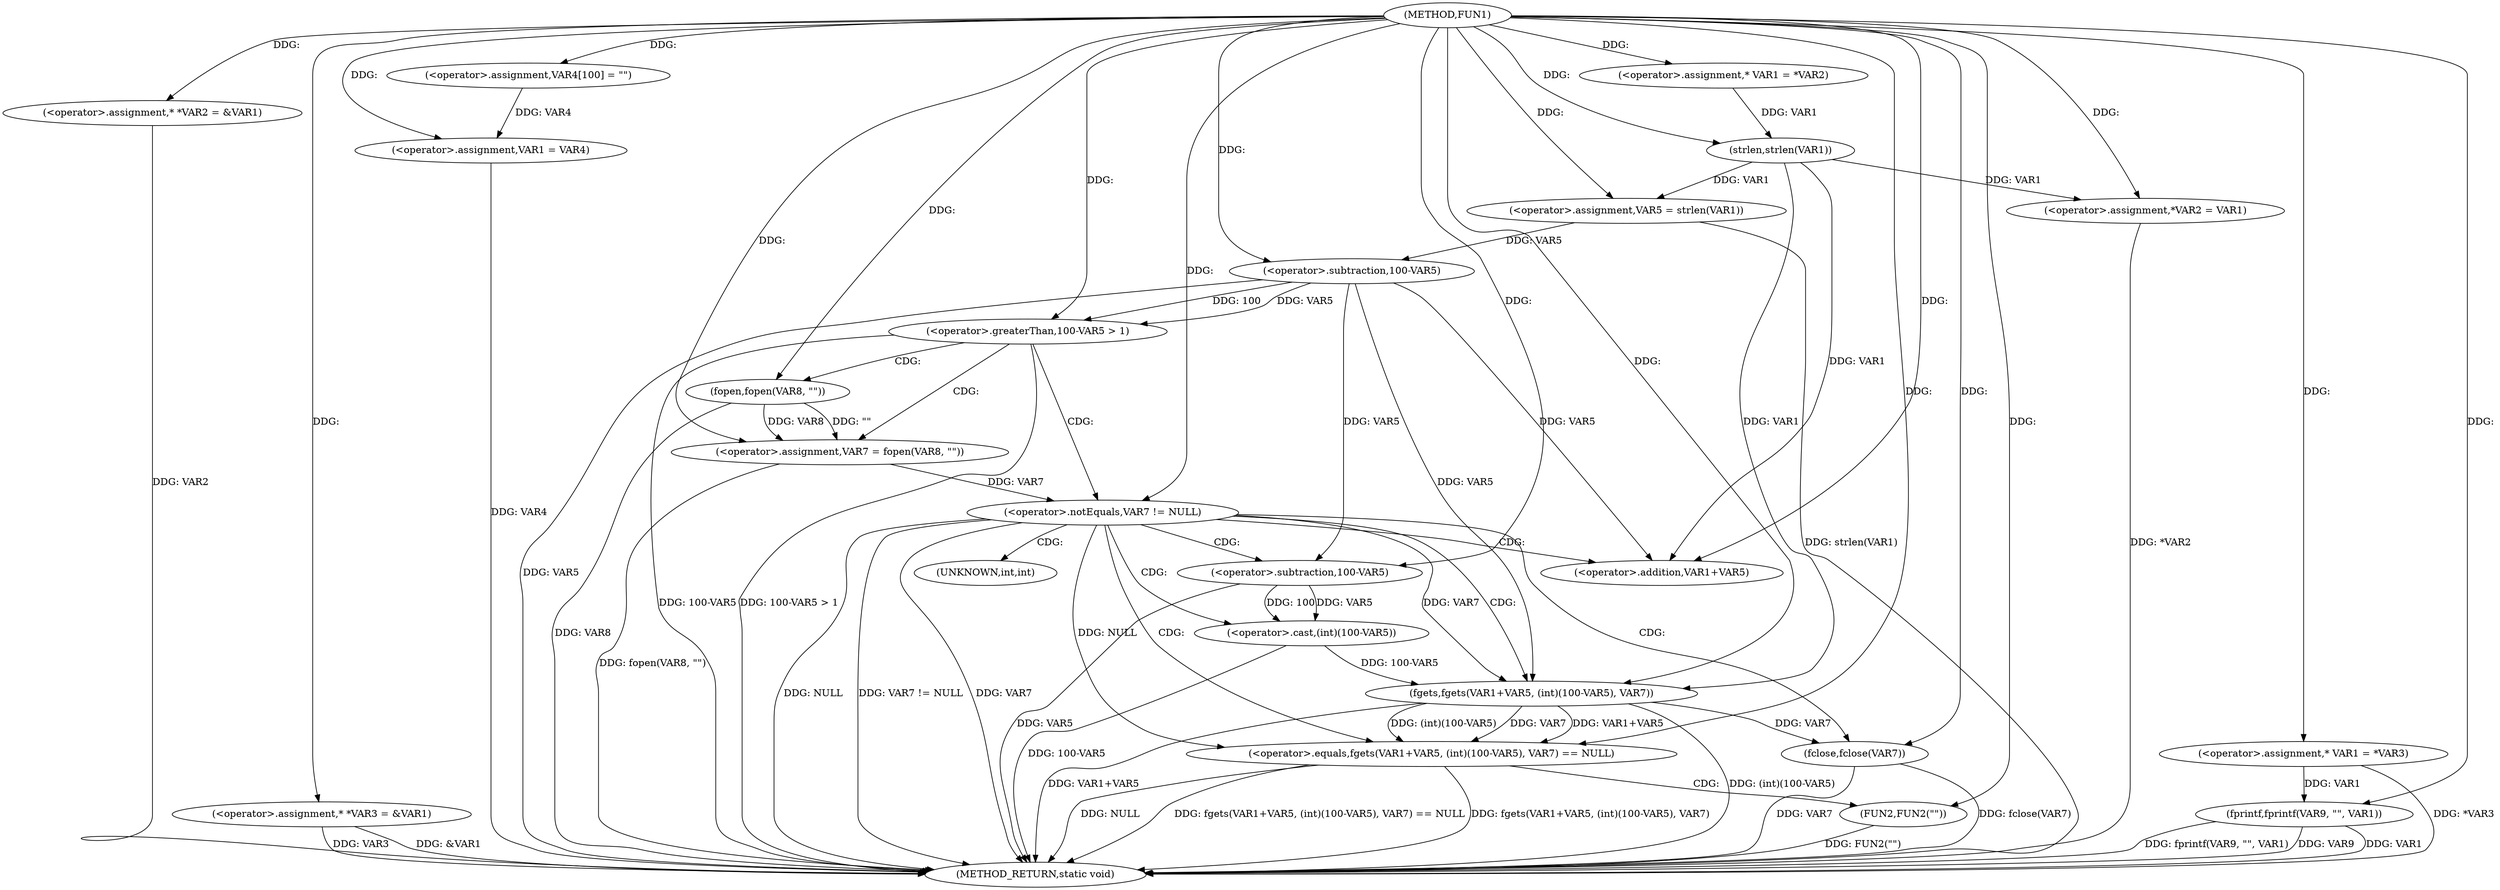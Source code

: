 digraph FUN1 {  
"1000100" [label = "(METHOD,FUN1)" ]
"1000182" [label = "(METHOD_RETURN,static void)" ]
"1000104" [label = "(<operator>.assignment,* *VAR2 = &VAR1)" ]
"1000109" [label = "(<operator>.assignment,* *VAR3 = &VAR1)" ]
"1000114" [label = "(<operator>.assignment,VAR4[100] = \"\")" ]
"1000117" [label = "(<operator>.assignment,VAR1 = VAR4)" ]
"1000122" [label = "(<operator>.assignment,* VAR1 = *VAR2)" ]
"1000128" [label = "(<operator>.assignment,VAR5 = strlen(VAR1))" ]
"1000130" [label = "(strlen,strlen(VAR1))" ]
"1000134" [label = "(<operator>.greaterThan,100-VAR5 > 1)" ]
"1000135" [label = "(<operator>.subtraction,100-VAR5)" ]
"1000140" [label = "(<operator>.assignment,VAR7 = fopen(VAR8, \"\"))" ]
"1000142" [label = "(fopen,fopen(VAR8, \"\"))" ]
"1000146" [label = "(<operator>.notEquals,VAR7 != NULL)" ]
"1000151" [label = "(<operator>.equals,fgets(VAR1+VAR5, (int)(100-VAR5), VAR7) == NULL)" ]
"1000152" [label = "(fgets,fgets(VAR1+VAR5, (int)(100-VAR5), VAR7))" ]
"1000153" [label = "(<operator>.addition,VAR1+VAR5)" ]
"1000156" [label = "(<operator>.cast,(int)(100-VAR5))" ]
"1000158" [label = "(<operator>.subtraction,100-VAR5)" ]
"1000164" [label = "(FUN2,FUN2(\"\"))" ]
"1000166" [label = "(fclose,fclose(VAR7))" ]
"1000168" [label = "(<operator>.assignment,*VAR2 = VAR1)" ]
"1000174" [label = "(<operator>.assignment,* VAR1 = *VAR3)" ]
"1000178" [label = "(fprintf,fprintf(VAR9, \"\", VAR1))" ]
"1000157" [label = "(UNKNOWN,int,int)" ]
  "1000140" -> "1000182"  [ label = "DDG: fopen(VAR8, \"\")"] 
  "1000151" -> "1000182"  [ label = "DDG: fgets(VAR1+VAR5, (int)(100-VAR5), VAR7) == NULL"] 
  "1000168" -> "1000182"  [ label = "DDG: *VAR2"] 
  "1000104" -> "1000182"  [ label = "DDG: VAR2"] 
  "1000178" -> "1000182"  [ label = "DDG: VAR1"] 
  "1000152" -> "1000182"  [ label = "DDG: VAR1+VAR5"] 
  "1000117" -> "1000182"  [ label = "DDG: VAR4"] 
  "1000178" -> "1000182"  [ label = "DDG: fprintf(VAR9, \"\", VAR1)"] 
  "1000128" -> "1000182"  [ label = "DDG: strlen(VAR1)"] 
  "1000164" -> "1000182"  [ label = "DDG: FUN2(\"\")"] 
  "1000178" -> "1000182"  [ label = "DDG: VAR9"] 
  "1000158" -> "1000182"  [ label = "DDG: VAR5"] 
  "1000166" -> "1000182"  [ label = "DDG: fclose(VAR7)"] 
  "1000151" -> "1000182"  [ label = "DDG: fgets(VAR1+VAR5, (int)(100-VAR5), VAR7)"] 
  "1000156" -> "1000182"  [ label = "DDG: 100-VAR5"] 
  "1000166" -> "1000182"  [ label = "DDG: VAR7"] 
  "1000134" -> "1000182"  [ label = "DDG: 100-VAR5 > 1"] 
  "1000146" -> "1000182"  [ label = "DDG: NULL"] 
  "1000174" -> "1000182"  [ label = "DDG: *VAR3"] 
  "1000134" -> "1000182"  [ label = "DDG: 100-VAR5"] 
  "1000109" -> "1000182"  [ label = "DDG: VAR3"] 
  "1000142" -> "1000182"  [ label = "DDG: VAR8"] 
  "1000152" -> "1000182"  [ label = "DDG: (int)(100-VAR5)"] 
  "1000151" -> "1000182"  [ label = "DDG: NULL"] 
  "1000146" -> "1000182"  [ label = "DDG: VAR7 != NULL"] 
  "1000146" -> "1000182"  [ label = "DDG: VAR7"] 
  "1000109" -> "1000182"  [ label = "DDG: &VAR1"] 
  "1000135" -> "1000182"  [ label = "DDG: VAR5"] 
  "1000100" -> "1000104"  [ label = "DDG: "] 
  "1000100" -> "1000109"  [ label = "DDG: "] 
  "1000100" -> "1000114"  [ label = "DDG: "] 
  "1000114" -> "1000117"  [ label = "DDG: VAR4"] 
  "1000100" -> "1000117"  [ label = "DDG: "] 
  "1000100" -> "1000122"  [ label = "DDG: "] 
  "1000130" -> "1000128"  [ label = "DDG: VAR1"] 
  "1000100" -> "1000128"  [ label = "DDG: "] 
  "1000122" -> "1000130"  [ label = "DDG: VAR1"] 
  "1000100" -> "1000130"  [ label = "DDG: "] 
  "1000135" -> "1000134"  [ label = "DDG: 100"] 
  "1000135" -> "1000134"  [ label = "DDG: VAR5"] 
  "1000100" -> "1000135"  [ label = "DDG: "] 
  "1000128" -> "1000135"  [ label = "DDG: VAR5"] 
  "1000100" -> "1000134"  [ label = "DDG: "] 
  "1000142" -> "1000140"  [ label = "DDG: VAR8"] 
  "1000142" -> "1000140"  [ label = "DDG: \"\""] 
  "1000100" -> "1000140"  [ label = "DDG: "] 
  "1000100" -> "1000142"  [ label = "DDG: "] 
  "1000140" -> "1000146"  [ label = "DDG: VAR7"] 
  "1000100" -> "1000146"  [ label = "DDG: "] 
  "1000152" -> "1000151"  [ label = "DDG: VAR1+VAR5"] 
  "1000152" -> "1000151"  [ label = "DDG: (int)(100-VAR5)"] 
  "1000152" -> "1000151"  [ label = "DDG: VAR7"] 
  "1000130" -> "1000152"  [ label = "DDG: VAR1"] 
  "1000100" -> "1000152"  [ label = "DDG: "] 
  "1000135" -> "1000152"  [ label = "DDG: VAR5"] 
  "1000130" -> "1000153"  [ label = "DDG: VAR1"] 
  "1000100" -> "1000153"  [ label = "DDG: "] 
  "1000135" -> "1000153"  [ label = "DDG: VAR5"] 
  "1000156" -> "1000152"  [ label = "DDG: 100-VAR5"] 
  "1000158" -> "1000156"  [ label = "DDG: 100"] 
  "1000158" -> "1000156"  [ label = "DDG: VAR5"] 
  "1000100" -> "1000158"  [ label = "DDG: "] 
  "1000135" -> "1000158"  [ label = "DDG: VAR5"] 
  "1000146" -> "1000152"  [ label = "DDG: VAR7"] 
  "1000146" -> "1000151"  [ label = "DDG: NULL"] 
  "1000100" -> "1000151"  [ label = "DDG: "] 
  "1000100" -> "1000164"  [ label = "DDG: "] 
  "1000152" -> "1000166"  [ label = "DDG: VAR7"] 
  "1000100" -> "1000166"  [ label = "DDG: "] 
  "1000130" -> "1000168"  [ label = "DDG: VAR1"] 
  "1000100" -> "1000168"  [ label = "DDG: "] 
  "1000100" -> "1000174"  [ label = "DDG: "] 
  "1000100" -> "1000178"  [ label = "DDG: "] 
  "1000174" -> "1000178"  [ label = "DDG: VAR1"] 
  "1000134" -> "1000142"  [ label = "CDG: "] 
  "1000134" -> "1000146"  [ label = "CDG: "] 
  "1000134" -> "1000140"  [ label = "CDG: "] 
  "1000146" -> "1000153"  [ label = "CDG: "] 
  "1000146" -> "1000158"  [ label = "CDG: "] 
  "1000146" -> "1000156"  [ label = "CDG: "] 
  "1000146" -> "1000151"  [ label = "CDG: "] 
  "1000146" -> "1000152"  [ label = "CDG: "] 
  "1000146" -> "1000166"  [ label = "CDG: "] 
  "1000146" -> "1000157"  [ label = "CDG: "] 
  "1000151" -> "1000164"  [ label = "CDG: "] 
}
